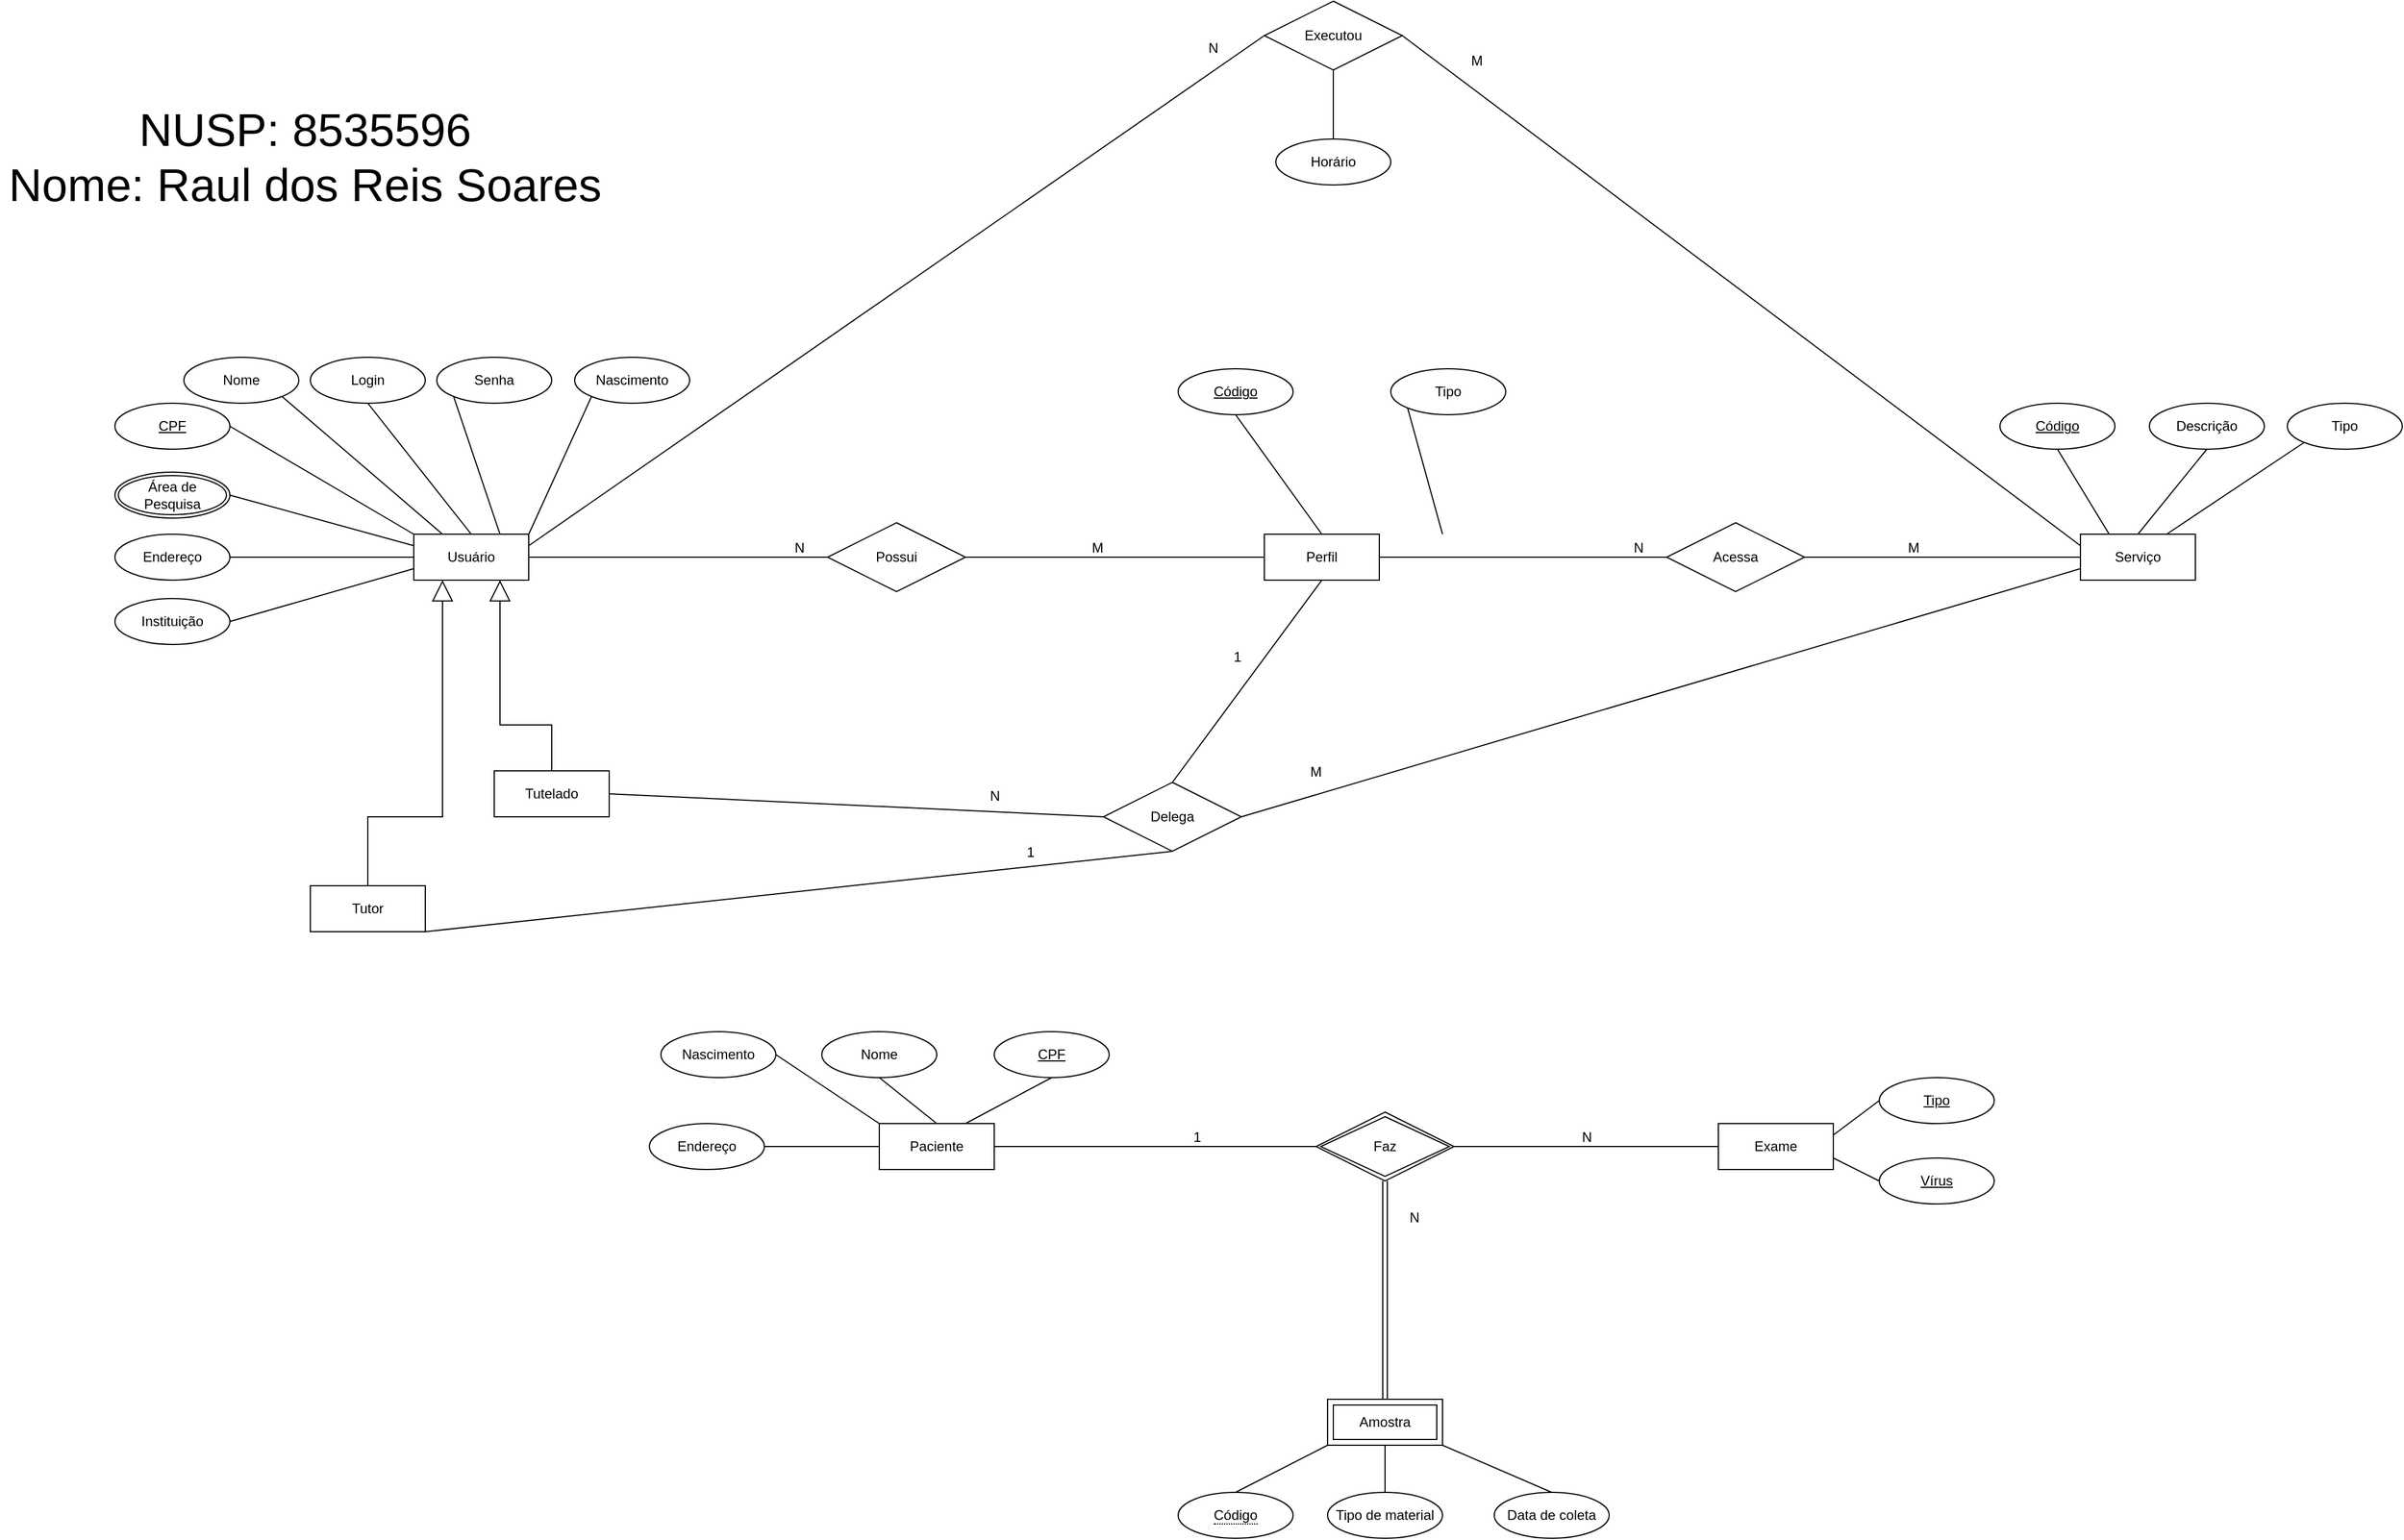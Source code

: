 <mxfile version="14.8.1" type="github">
  <diagram id="c7RSiAgEq7K3T1tGgwCF" name="Page-1">
    <mxGraphModel dx="534" dy="1702" grid="1" gridSize="10" guides="1" tooltips="1" connect="1" arrows="1" fold="1" page="1" pageScale="1" pageWidth="1169" pageHeight="827" math="0" shadow="0">
      <root>
        <mxCell id="0" />
        <mxCell id="1" parent="0" />
        <mxCell id="H4xNiST5xQG2xDy_QpK2-1" value="&lt;font style=&quot;font-size: 40px&quot;&gt;NUSP: 8535596&lt;br&gt;Nome: Raul dos Reis Soares&lt;/font&gt;" style="text;html=1;align=center;verticalAlign=middle;resizable=0;points=[];autosize=1;strokeColor=none;" parent="1" vertex="1">
          <mxGeometry y="40" width="530" height="50" as="geometry" />
        </mxCell>
        <mxCell id="64vifGtqwenx35H4uy4H-2" value="Usuário" style="whiteSpace=wrap;html=1;align=center;" parent="1" vertex="1">
          <mxGeometry x="360" y="394" width="100" height="40" as="geometry" />
        </mxCell>
        <mxCell id="64vifGtqwenx35H4uy4H-3" value="Senha" style="ellipse;whiteSpace=wrap;html=1;align=center;" parent="1" vertex="1">
          <mxGeometry x="380" y="240" width="100" height="40" as="geometry" />
        </mxCell>
        <mxCell id="64vifGtqwenx35H4uy4H-6" value="" style="endArrow=none;html=1;rounded=0;entryX=0;entryY=1;entryDx=0;entryDy=0;exitX=0.75;exitY=0;exitDx=0;exitDy=0;" parent="1" source="64vifGtqwenx35H4uy4H-2" target="64vifGtqwenx35H4uy4H-3" edge="1">
          <mxGeometry relative="1" as="geometry">
            <mxPoint x="670" y="453.41" as="sourcePoint" />
            <mxPoint x="830" y="453.41" as="targetPoint" />
          </mxGeometry>
        </mxCell>
        <mxCell id="64vifGtqwenx35H4uy4H-7" value="Nascimento" style="ellipse;whiteSpace=wrap;html=1;align=center;" parent="1" vertex="1">
          <mxGeometry x="500" y="240" width="100" height="40" as="geometry" />
        </mxCell>
        <mxCell id="64vifGtqwenx35H4uy4H-8" value="Login" style="ellipse;whiteSpace=wrap;html=1;align=center;" parent="1" vertex="1">
          <mxGeometry x="270" y="240" width="100" height="40" as="geometry" />
        </mxCell>
        <mxCell id="64vifGtqwenx35H4uy4H-9" value="CPF" style="ellipse;whiteSpace=wrap;html=1;align=center;fontStyle=4;" parent="1" vertex="1">
          <mxGeometry x="100" y="280" width="100" height="40" as="geometry" />
        </mxCell>
        <mxCell id="64vifGtqwenx35H4uy4H-10" value="Área de Pesquisa" style="ellipse;shape=doubleEllipse;margin=3;whiteSpace=wrap;html=1;align=center;" parent="1" vertex="1">
          <mxGeometry x="100" y="340" width="100" height="40" as="geometry" />
        </mxCell>
        <mxCell id="64vifGtqwenx35H4uy4H-11" value="Endereço" style="ellipse;whiteSpace=wrap;html=1;align=center;" parent="1" vertex="1">
          <mxGeometry x="100" y="394" width="100" height="40" as="geometry" />
        </mxCell>
        <mxCell id="64vifGtqwenx35H4uy4H-12" value="Instituição" style="ellipse;whiteSpace=wrap;html=1;align=center;" parent="1" vertex="1">
          <mxGeometry x="100" y="450" width="100" height="40" as="geometry" />
        </mxCell>
        <mxCell id="64vifGtqwenx35H4uy4H-13" value="Nome" style="ellipse;whiteSpace=wrap;html=1;align=center;" parent="1" vertex="1">
          <mxGeometry x="160" y="240" width="100" height="40" as="geometry" />
        </mxCell>
        <mxCell id="64vifGtqwenx35H4uy4H-14" value="" style="endArrow=none;html=1;rounded=0;entryX=0;entryY=1;entryDx=0;entryDy=0;exitX=1;exitY=0;exitDx=0;exitDy=0;" parent="1" source="64vifGtqwenx35H4uy4H-2" target="64vifGtqwenx35H4uy4H-7" edge="1">
          <mxGeometry relative="1" as="geometry">
            <mxPoint x="580" y="453.93" as="sourcePoint" />
            <mxPoint x="619.645" y="374.072" as="targetPoint" />
          </mxGeometry>
        </mxCell>
        <mxCell id="64vifGtqwenx35H4uy4H-15" value="" style="endArrow=none;html=1;rounded=0;entryX=0.5;entryY=1;entryDx=0;entryDy=0;exitX=0.5;exitY=0;exitDx=0;exitDy=0;" parent="1" source="64vifGtqwenx35H4uy4H-2" target="64vifGtqwenx35H4uy4H-8" edge="1">
          <mxGeometry relative="1" as="geometry">
            <mxPoint x="470" y="404" as="sourcePoint" />
            <mxPoint x="609.145" y="324.142" as="targetPoint" />
          </mxGeometry>
        </mxCell>
        <mxCell id="64vifGtqwenx35H4uy4H-16" value="" style="endArrow=none;html=1;rounded=0;entryX=1;entryY=1;entryDx=0;entryDy=0;exitX=0.25;exitY=0;exitDx=0;exitDy=0;" parent="1" source="64vifGtqwenx35H4uy4H-2" target="64vifGtqwenx35H4uy4H-13" edge="1">
          <mxGeometry relative="1" as="geometry">
            <mxPoint x="420" y="404" as="sourcePoint" />
            <mxPoint x="400" y="330" as="targetPoint" />
          </mxGeometry>
        </mxCell>
        <mxCell id="64vifGtqwenx35H4uy4H-17" value="" style="endArrow=none;html=1;rounded=0;entryX=1;entryY=0.5;entryDx=0;entryDy=0;exitX=0;exitY=0;exitDx=0;exitDy=0;" parent="1" source="64vifGtqwenx35H4uy4H-2" target="64vifGtqwenx35H4uy4H-9" edge="1">
          <mxGeometry relative="1" as="geometry">
            <mxPoint x="330" y="419.86" as="sourcePoint" />
            <mxPoint x="260.355" y="340.002" as="targetPoint" />
          </mxGeometry>
        </mxCell>
        <mxCell id="64vifGtqwenx35H4uy4H-18" value="" style="endArrow=none;html=1;rounded=0;entryX=1;entryY=0.5;entryDx=0;entryDy=0;exitX=0;exitY=0.25;exitDx=0;exitDy=0;" parent="1" source="64vifGtqwenx35H4uy4H-2" target="64vifGtqwenx35H4uy4H-10" edge="1">
          <mxGeometry relative="1" as="geometry">
            <mxPoint x="350" y="422" as="sourcePoint" />
            <mxPoint x="210" y="358" as="targetPoint" />
          </mxGeometry>
        </mxCell>
        <mxCell id="64vifGtqwenx35H4uy4H-19" value="" style="endArrow=none;html=1;rounded=0;entryX=1;entryY=0.5;entryDx=0;entryDy=0;exitX=0;exitY=0.5;exitDx=0;exitDy=0;" parent="1" source="64vifGtqwenx35H4uy4H-2" target="64vifGtqwenx35H4uy4H-11" edge="1">
          <mxGeometry relative="1" as="geometry">
            <mxPoint x="340" y="421" as="sourcePoint" />
            <mxPoint x="200" y="407" as="targetPoint" />
          </mxGeometry>
        </mxCell>
        <mxCell id="64vifGtqwenx35H4uy4H-20" value="" style="endArrow=none;html=1;rounded=0;entryX=1;entryY=0.5;entryDx=0;entryDy=0;exitX=0;exitY=0.75;exitDx=0;exitDy=0;" parent="1" source="64vifGtqwenx35H4uy4H-2" target="64vifGtqwenx35H4uy4H-12" edge="1">
          <mxGeometry relative="1" as="geometry">
            <mxPoint x="370" y="424" as="sourcePoint" />
            <mxPoint x="230" y="464" as="targetPoint" />
          </mxGeometry>
        </mxCell>
        <mxCell id="64vifGtqwenx35H4uy4H-21" value="Possui" style="shape=rhombus;perimeter=rhombusPerimeter;whiteSpace=wrap;html=1;align=center;" parent="1" vertex="1">
          <mxGeometry x="720" y="384" width="120" height="60" as="geometry" />
        </mxCell>
        <mxCell id="64vifGtqwenx35H4uy4H-33" value="" style="endArrow=none;html=1;rounded=0;entryX=0;entryY=0.5;entryDx=0;entryDy=0;exitX=1;exitY=0.5;exitDx=0;exitDy=0;" parent="1" source="64vifGtqwenx35H4uy4H-2" target="64vifGtqwenx35H4uy4H-21" edge="1">
          <mxGeometry relative="1" as="geometry">
            <mxPoint x="505" y="410" as="sourcePoint" />
            <mxPoint x="665" y="410" as="targetPoint" />
          </mxGeometry>
        </mxCell>
        <mxCell id="64vifGtqwenx35H4uy4H-34" value="N" style="resizable=0;html=1;align=right;verticalAlign=bottom;" parent="64vifGtqwenx35H4uy4H-33" connectable="0" vertex="1">
          <mxGeometry x="1" relative="1" as="geometry">
            <mxPoint x="-20" as="offset" />
          </mxGeometry>
        </mxCell>
        <mxCell id="64vifGtqwenx35H4uy4H-36" value="Perfil" style="whiteSpace=wrap;html=1;align=center;" parent="1" vertex="1">
          <mxGeometry x="1100" y="394" width="100" height="40" as="geometry" />
        </mxCell>
        <mxCell id="64vifGtqwenx35H4uy4H-37" value="" style="endArrow=none;html=1;rounded=0;entryX=0;entryY=0.5;entryDx=0;entryDy=0;exitX=1;exitY=0.5;exitDx=0;exitDy=0;" parent="1" source="64vifGtqwenx35H4uy4H-21" target="64vifGtqwenx35H4uy4H-36" edge="1">
          <mxGeometry relative="1" as="geometry">
            <mxPoint x="850" y="474" as="sourcePoint" />
            <mxPoint x="1110" y="474" as="targetPoint" />
          </mxGeometry>
        </mxCell>
        <mxCell id="64vifGtqwenx35H4uy4H-38" value="M" style="resizable=0;html=1;align=right;verticalAlign=bottom;" parent="64vifGtqwenx35H4uy4H-37" connectable="0" vertex="1">
          <mxGeometry x="1" relative="1" as="geometry">
            <mxPoint x="-140" as="offset" />
          </mxGeometry>
        </mxCell>
        <mxCell id="64vifGtqwenx35H4uy4H-39" value="Código" style="ellipse;whiteSpace=wrap;html=1;align=center;fontStyle=4;" parent="1" vertex="1">
          <mxGeometry x="1025" y="250" width="100" height="40" as="geometry" />
        </mxCell>
        <mxCell id="64vifGtqwenx35H4uy4H-40" value="" style="endArrow=none;html=1;rounded=0;entryX=0.5;entryY=1;entryDx=0;entryDy=0;exitX=0.5;exitY=0;exitDx=0;exitDy=0;" parent="1" source="64vifGtqwenx35H4uy4H-36" target="64vifGtqwenx35H4uy4H-39" edge="1">
          <mxGeometry relative="1" as="geometry">
            <mxPoint x="1070" y="380" as="sourcePoint" />
            <mxPoint x="1230" y="380" as="targetPoint" />
          </mxGeometry>
        </mxCell>
        <mxCell id="64vifGtqwenx35H4uy4H-41" value="Acessa" style="shape=rhombus;perimeter=rhombusPerimeter;whiteSpace=wrap;html=1;align=center;" parent="1" vertex="1">
          <mxGeometry x="1450" y="384" width="120" height="60" as="geometry" />
        </mxCell>
        <mxCell id="64vifGtqwenx35H4uy4H-42" value="" style="endArrow=none;html=1;rounded=0;entryX=0;entryY=0.5;entryDx=0;entryDy=0;exitX=1;exitY=0.5;exitDx=0;exitDy=0;" parent="1" source="64vifGtqwenx35H4uy4H-36" target="64vifGtqwenx35H4uy4H-41" edge="1">
          <mxGeometry relative="1" as="geometry">
            <mxPoint x="1260" y="490" as="sourcePoint" />
            <mxPoint x="1520" y="490" as="targetPoint" />
          </mxGeometry>
        </mxCell>
        <mxCell id="64vifGtqwenx35H4uy4H-43" value="N" style="resizable=0;html=1;align=right;verticalAlign=bottom;" parent="64vifGtqwenx35H4uy4H-42" connectable="0" vertex="1">
          <mxGeometry x="1" relative="1" as="geometry">
            <mxPoint x="-20" as="offset" />
          </mxGeometry>
        </mxCell>
        <mxCell id="64vifGtqwenx35H4uy4H-44" value="" style="endArrow=none;html=1;rounded=0;exitX=1;exitY=0.5;exitDx=0;exitDy=0;" parent="1" source="64vifGtqwenx35H4uy4H-41" target="64vifGtqwenx35H4uy4H-46" edge="1">
          <mxGeometry relative="1" as="geometry">
            <mxPoint x="1610" y="434" as="sourcePoint" />
            <mxPoint x="1640" y="520" as="targetPoint" />
          </mxGeometry>
        </mxCell>
        <mxCell id="64vifGtqwenx35H4uy4H-45" value="M" style="resizable=0;html=1;align=right;verticalAlign=bottom;" parent="64vifGtqwenx35H4uy4H-44" connectable="0" vertex="1">
          <mxGeometry x="1" relative="1" as="geometry">
            <mxPoint x="-140" as="offset" />
          </mxGeometry>
        </mxCell>
        <mxCell id="64vifGtqwenx35H4uy4H-46" value="Serviço" style="whiteSpace=wrap;html=1;align=center;" parent="1" vertex="1">
          <mxGeometry x="1810.0" y="394" width="100" height="40" as="geometry" />
        </mxCell>
        <mxCell id="64vifGtqwenx35H4uy4H-47" value="Código" style="ellipse;whiteSpace=wrap;html=1;align=center;fontStyle=4;" parent="1" vertex="1">
          <mxGeometry x="1740" y="280" width="100" height="40" as="geometry" />
        </mxCell>
        <mxCell id="64vifGtqwenx35H4uy4H-51" value="Descrição" style="ellipse;whiteSpace=wrap;html=1;align=center;" parent="1" vertex="1">
          <mxGeometry x="1870" y="280" width="100" height="40" as="geometry" />
        </mxCell>
        <mxCell id="64vifGtqwenx35H4uy4H-52" value="Tipo" style="ellipse;whiteSpace=wrap;html=1;align=center;" parent="1" vertex="1">
          <mxGeometry x="1990" y="280" width="100" height="40" as="geometry" />
        </mxCell>
        <mxCell id="64vifGtqwenx35H4uy4H-53" value="" style="endArrow=none;html=1;rounded=0;exitX=0.5;exitY=1;exitDx=0;exitDy=0;entryX=0.25;entryY=0;entryDx=0;entryDy=0;" parent="1" source="64vifGtqwenx35H4uy4H-47" target="64vifGtqwenx35H4uy4H-46" edge="1">
          <mxGeometry relative="1" as="geometry">
            <mxPoint x="1730" y="290" as="sourcePoint" />
            <mxPoint x="1890" y="290" as="targetPoint" />
          </mxGeometry>
        </mxCell>
        <mxCell id="64vifGtqwenx35H4uy4H-54" value="" style="endArrow=none;html=1;rounded=0;exitX=0.5;exitY=1;exitDx=0;exitDy=0;entryX=0.5;entryY=0;entryDx=0;entryDy=0;" parent="1" source="64vifGtqwenx35H4uy4H-51" target="64vifGtqwenx35H4uy4H-46" edge="1">
          <mxGeometry relative="1" as="geometry">
            <mxPoint x="1910" y="340" as="sourcePoint" />
            <mxPoint x="2015.0" y="414" as="targetPoint" />
          </mxGeometry>
        </mxCell>
        <mxCell id="64vifGtqwenx35H4uy4H-55" value="" style="endArrow=none;html=1;rounded=0;exitX=0;exitY=1;exitDx=0;exitDy=0;entryX=0.75;entryY=0;entryDx=0;entryDy=0;" parent="1" source="64vifGtqwenx35H4uy4H-52" target="64vifGtqwenx35H4uy4H-46" edge="1">
          <mxGeometry relative="1" as="geometry">
            <mxPoint x="1980" y="340" as="sourcePoint" />
            <mxPoint x="1980.0" y="414" as="targetPoint" />
          </mxGeometry>
        </mxCell>
        <mxCell id="64vifGtqwenx35H4uy4H-56" value="Executou" style="shape=rhombus;perimeter=rhombusPerimeter;whiteSpace=wrap;html=1;align=center;" parent="1" vertex="1">
          <mxGeometry x="1100" y="-70" width="120" height="60" as="geometry" />
        </mxCell>
        <mxCell id="64vifGtqwenx35H4uy4H-58" value="" style="endArrow=none;html=1;rounded=0;entryX=0;entryY=0.5;entryDx=0;entryDy=0;exitX=1;exitY=0.25;exitDx=0;exitDy=0;" parent="1" source="64vifGtqwenx35H4uy4H-2" target="64vifGtqwenx35H4uy4H-56" edge="1">
          <mxGeometry relative="1" as="geometry">
            <mxPoint x="700.0" y="649.41" as="sourcePoint" />
            <mxPoint x="960.0" y="649.41" as="targetPoint" />
          </mxGeometry>
        </mxCell>
        <mxCell id="64vifGtqwenx35H4uy4H-59" value="N" style="resizable=0;html=1;align=right;verticalAlign=bottom;" parent="64vifGtqwenx35H4uy4H-58" connectable="0" vertex="1">
          <mxGeometry x="1" relative="1" as="geometry">
            <mxPoint x="-40" y="20" as="offset" />
          </mxGeometry>
        </mxCell>
        <mxCell id="64vifGtqwenx35H4uy4H-60" value="" style="endArrow=none;html=1;rounded=0;entryX=0;entryY=0.25;entryDx=0;entryDy=0;exitX=1;exitY=0.5;exitDx=0;exitDy=0;" parent="1" source="64vifGtqwenx35H4uy4H-56" target="64vifGtqwenx35H4uy4H-46" edge="1">
          <mxGeometry relative="1" as="geometry">
            <mxPoint x="1330.0" y="659.41" as="sourcePoint" />
            <mxPoint x="1590.0" y="659.41" as="targetPoint" />
          </mxGeometry>
        </mxCell>
        <mxCell id="64vifGtqwenx35H4uy4H-61" value="M" style="resizable=0;html=1;align=right;verticalAlign=bottom;" parent="64vifGtqwenx35H4uy4H-60" connectable="0" vertex="1">
          <mxGeometry x="1" relative="1" as="geometry">
            <mxPoint x="-520" y="-414" as="offset" />
          </mxGeometry>
        </mxCell>
        <mxCell id="64vifGtqwenx35H4uy4H-64" value="Horário" style="ellipse;whiteSpace=wrap;html=1;align=center;" parent="1" vertex="1">
          <mxGeometry x="1110" y="50" width="100" height="40" as="geometry" />
        </mxCell>
        <mxCell id="64vifGtqwenx35H4uy4H-65" value="" style="endArrow=none;html=1;rounded=0;exitX=0.5;exitY=1;exitDx=0;exitDy=0;entryX=0.5;entryY=0;entryDx=0;entryDy=0;" parent="1" source="64vifGtqwenx35H4uy4H-56" target="64vifGtqwenx35H4uy4H-64" edge="1">
          <mxGeometry relative="1" as="geometry">
            <mxPoint x="1260" y="887.1" as="sourcePoint" />
            <mxPoint x="1420" y="887.1" as="targetPoint" />
          </mxGeometry>
        </mxCell>
        <mxCell id="64vifGtqwenx35H4uy4H-66" value="Paciente" style="whiteSpace=wrap;html=1;align=center;" parent="1" vertex="1">
          <mxGeometry x="765" y="907" width="100" height="40" as="geometry" />
        </mxCell>
        <mxCell id="64vifGtqwenx35H4uy4H-67" value="CPF" style="ellipse;whiteSpace=wrap;html=1;align=center;fontStyle=4;" parent="1" vertex="1">
          <mxGeometry x="865" y="827" width="100" height="40" as="geometry" />
        </mxCell>
        <mxCell id="64vifGtqwenx35H4uy4H-68" value="Nome" style="ellipse;whiteSpace=wrap;html=1;align=center;" parent="1" vertex="1">
          <mxGeometry x="715" y="827" width="100" height="40" as="geometry" />
        </mxCell>
        <mxCell id="64vifGtqwenx35H4uy4H-69" value="Nascimento" style="ellipse;whiteSpace=wrap;html=1;align=center;" parent="1" vertex="1">
          <mxGeometry x="575" y="827" width="100" height="40" as="geometry" />
        </mxCell>
        <mxCell id="64vifGtqwenx35H4uy4H-70" value="Endereço" style="ellipse;whiteSpace=wrap;html=1;align=center;" parent="1" vertex="1">
          <mxGeometry x="565" y="907" width="100" height="40" as="geometry" />
        </mxCell>
        <mxCell id="64vifGtqwenx35H4uy4H-71" value="" style="endArrow=none;html=1;rounded=0;entryX=0.5;entryY=1;entryDx=0;entryDy=0;exitX=0.75;exitY=0;exitDx=0;exitDy=0;" parent="1" source="64vifGtqwenx35H4uy4H-66" target="64vifGtqwenx35H4uy4H-67" edge="1">
          <mxGeometry relative="1" as="geometry">
            <mxPoint x="955" y="947" as="sourcePoint" />
            <mxPoint x="1115" y="947" as="targetPoint" />
          </mxGeometry>
        </mxCell>
        <mxCell id="64vifGtqwenx35H4uy4H-72" value="" style="endArrow=none;html=1;rounded=0;entryX=0.5;entryY=1;entryDx=0;entryDy=0;exitX=0.5;exitY=0;exitDx=0;exitDy=0;" parent="1" source="64vifGtqwenx35H4uy4H-66" target="64vifGtqwenx35H4uy4H-68" edge="1">
          <mxGeometry relative="1" as="geometry">
            <mxPoint x="850" y="917" as="sourcePoint" />
            <mxPoint x="925" y="877" as="targetPoint" />
          </mxGeometry>
        </mxCell>
        <mxCell id="64vifGtqwenx35H4uy4H-73" value="" style="endArrow=none;html=1;rounded=0;entryX=1;entryY=0.5;entryDx=0;entryDy=0;exitX=0;exitY=0;exitDx=0;exitDy=0;" parent="1" source="64vifGtqwenx35H4uy4H-66" target="64vifGtqwenx35H4uy4H-69" edge="1">
          <mxGeometry relative="1" as="geometry">
            <mxPoint x="735" y="907" as="sourcePoint" />
            <mxPoint x="685" y="867" as="targetPoint" />
          </mxGeometry>
        </mxCell>
        <mxCell id="64vifGtqwenx35H4uy4H-74" value="" style="endArrow=none;html=1;rounded=0;entryX=1;entryY=0.5;entryDx=0;entryDy=0;exitX=0;exitY=0.5;exitDx=0;exitDy=0;" parent="1" source="64vifGtqwenx35H4uy4H-66" target="64vifGtqwenx35H4uy4H-70" edge="1">
          <mxGeometry relative="1" as="geometry">
            <mxPoint x="745" y="957" as="sourcePoint" />
            <mxPoint x="655" y="897" as="targetPoint" />
          </mxGeometry>
        </mxCell>
        <mxCell id="64vifGtqwenx35H4uy4H-75" value="Faz" style="shape=rhombus;double=1;perimeter=rhombusPerimeter;whiteSpace=wrap;html=1;align=center;" parent="1" vertex="1">
          <mxGeometry x="1145" y="897" width="120" height="60" as="geometry" />
        </mxCell>
        <mxCell id="64vifGtqwenx35H4uy4H-76" value="Exame" style="whiteSpace=wrap;html=1;align=center;" parent="1" vertex="1">
          <mxGeometry x="1495" y="907" width="100" height="40" as="geometry" />
        </mxCell>
        <mxCell id="64vifGtqwenx35H4uy4H-77" value="Vírus" style="ellipse;whiteSpace=wrap;html=1;align=center;fontStyle=4;" parent="1" vertex="1">
          <mxGeometry x="1635" y="937" width="100" height="40" as="geometry" />
        </mxCell>
        <mxCell id="64vifGtqwenx35H4uy4H-78" value="Tipo" style="ellipse;whiteSpace=wrap;html=1;align=center;fontStyle=4;" parent="1" vertex="1">
          <mxGeometry x="1635" y="867" width="100" height="40" as="geometry" />
        </mxCell>
        <mxCell id="64vifGtqwenx35H4uy4H-79" value="" style="endArrow=none;html=1;rounded=0;entryX=0;entryY=0.5;entryDx=0;entryDy=0;exitX=1;exitY=0.25;exitDx=0;exitDy=0;" parent="1" source="64vifGtqwenx35H4uy4H-76" target="64vifGtqwenx35H4uy4H-78" edge="1">
          <mxGeometry relative="1" as="geometry">
            <mxPoint x="1345" y="867" as="sourcePoint" />
            <mxPoint x="1505" y="867" as="targetPoint" />
          </mxGeometry>
        </mxCell>
        <mxCell id="64vifGtqwenx35H4uy4H-80" value="" style="endArrow=none;html=1;rounded=0;entryX=0;entryY=0.5;entryDx=0;entryDy=0;exitX=1;exitY=0.75;exitDx=0;exitDy=0;" parent="1" source="64vifGtqwenx35H4uy4H-76" target="64vifGtqwenx35H4uy4H-77" edge="1">
          <mxGeometry relative="1" as="geometry">
            <mxPoint x="1525" y="1047" as="sourcePoint" />
            <mxPoint x="1565" y="1017" as="targetPoint" />
          </mxGeometry>
        </mxCell>
        <mxCell id="64vifGtqwenx35H4uy4H-83" value="" style="endArrow=none;html=1;rounded=0;entryX=0;entryY=0.5;entryDx=0;entryDy=0;exitX=1;exitY=0.5;exitDx=0;exitDy=0;" parent="1" source="64vifGtqwenx35H4uy4H-66" target="64vifGtqwenx35H4uy4H-75" edge="1">
          <mxGeometry relative="1" as="geometry">
            <mxPoint x="920" y="926.5" as="sourcePoint" />
            <mxPoint x="1080" y="926.5" as="targetPoint" />
          </mxGeometry>
        </mxCell>
        <mxCell id="64vifGtqwenx35H4uy4H-84" value="1" style="resizable=0;html=1;align=right;verticalAlign=bottom;" parent="64vifGtqwenx35H4uy4H-83" connectable="0" vertex="1">
          <mxGeometry x="1" relative="1" as="geometry">
            <mxPoint x="-100" as="offset" />
          </mxGeometry>
        </mxCell>
        <mxCell id="64vifGtqwenx35H4uy4H-85" value="" style="endArrow=none;html=1;rounded=0;entryX=0;entryY=0.5;entryDx=0;entryDy=0;exitX=1;exitY=0.5;exitDx=0;exitDy=0;" parent="1" source="64vifGtqwenx35H4uy4H-75" target="64vifGtqwenx35H4uy4H-76" edge="1">
          <mxGeometry relative="1" as="geometry">
            <mxPoint x="1285" y="926.66" as="sourcePoint" />
            <mxPoint x="1445" y="926.66" as="targetPoint" />
          </mxGeometry>
        </mxCell>
        <mxCell id="64vifGtqwenx35H4uy4H-86" value="N" style="resizable=0;html=1;align=right;verticalAlign=bottom;" parent="64vifGtqwenx35H4uy4H-85" connectable="0" vertex="1">
          <mxGeometry x="1" relative="1" as="geometry">
            <mxPoint x="-110" as="offset" />
          </mxGeometry>
        </mxCell>
        <mxCell id="64vifGtqwenx35H4uy4H-87" value="" style="shape=link;html=1;rounded=0;entryX=0.5;entryY=0;entryDx=0;entryDy=0;exitX=0.5;exitY=1;exitDx=0;exitDy=0;" parent="1" source="64vifGtqwenx35H4uy4H-75" target="64vifGtqwenx35H4uy4H-89" edge="1">
          <mxGeometry relative="1" as="geometry">
            <mxPoint x="855" y="1037" as="sourcePoint" />
            <mxPoint x="1015" y="1037" as="targetPoint" />
          </mxGeometry>
        </mxCell>
        <mxCell id="64vifGtqwenx35H4uy4H-88" value="N" style="resizable=0;html=1;align=right;verticalAlign=bottom;" parent="64vifGtqwenx35H4uy4H-87" connectable="0" vertex="1">
          <mxGeometry x="1" relative="1" as="geometry">
            <mxPoint x="30" y="-150" as="offset" />
          </mxGeometry>
        </mxCell>
        <mxCell id="64vifGtqwenx35H4uy4H-89" value="Amostra" style="shape=ext;margin=3;double=1;whiteSpace=wrap;html=1;align=center;" parent="1" vertex="1">
          <mxGeometry x="1155" y="1147" width="100" height="40" as="geometry" />
        </mxCell>
        <mxCell id="64vifGtqwenx35H4uy4H-90" value="&lt;span style=&quot;border-bottom: 1px dotted&quot;&gt;Código&lt;/span&gt;" style="ellipse;whiteSpace=wrap;html=1;align=center;" parent="1" vertex="1">
          <mxGeometry x="1025" y="1228" width="100" height="40" as="geometry" />
        </mxCell>
        <mxCell id="64vifGtqwenx35H4uy4H-91" value="Tipo de material" style="ellipse;whiteSpace=wrap;html=1;align=center;" parent="1" vertex="1">
          <mxGeometry x="1155" y="1228" width="100" height="40" as="geometry" />
        </mxCell>
        <mxCell id="64vifGtqwenx35H4uy4H-92" value="Data de coleta" style="ellipse;whiteSpace=wrap;html=1;align=center;" parent="1" vertex="1">
          <mxGeometry x="1300" y="1228" width="100" height="40" as="geometry" />
        </mxCell>
        <mxCell id="64vifGtqwenx35H4uy4H-93" value="" style="endArrow=none;html=1;rounded=0;entryX=0;entryY=1;entryDx=0;entryDy=0;exitX=0.5;exitY=0;exitDx=0;exitDy=0;" parent="1" source="64vifGtqwenx35H4uy4H-90" target="64vifGtqwenx35H4uy4H-89" edge="1">
          <mxGeometry relative="1" as="geometry">
            <mxPoint x="905" y="1097" as="sourcePoint" />
            <mxPoint x="1065" y="1097" as="targetPoint" />
          </mxGeometry>
        </mxCell>
        <mxCell id="64vifGtqwenx35H4uy4H-94" value="" style="endArrow=none;html=1;rounded=0;entryX=0.5;entryY=1;entryDx=0;entryDy=0;exitX=0.5;exitY=0;exitDx=0;exitDy=0;" parent="1" source="64vifGtqwenx35H4uy4H-91" target="64vifGtqwenx35H4uy4H-89" edge="1">
          <mxGeometry relative="1" as="geometry">
            <mxPoint x="1085" y="1238" as="sourcePoint" />
            <mxPoint x="1165" y="1197.0" as="targetPoint" />
          </mxGeometry>
        </mxCell>
        <mxCell id="64vifGtqwenx35H4uy4H-95" value="" style="endArrow=none;html=1;rounded=0;entryX=1;entryY=1;entryDx=0;entryDy=0;exitX=0.5;exitY=0;exitDx=0;exitDy=0;" parent="1" source="64vifGtqwenx35H4uy4H-92" target="64vifGtqwenx35H4uy4H-89" edge="1">
          <mxGeometry relative="1" as="geometry">
            <mxPoint x="1345" y="1198" as="sourcePoint" />
            <mxPoint x="1345" y="1157.0" as="targetPoint" />
          </mxGeometry>
        </mxCell>
        <mxCell id="HXB0dRbDovOkVUzspecU-1" value="" style="endArrow=block;endSize=16;endFill=0;html=1;entryX=0.25;entryY=1;entryDx=0;entryDy=0;rounded=0;exitX=0.5;exitY=0;exitDx=0;exitDy=0;" parent="1" source="HXB0dRbDovOkVUzspecU-2" target="64vifGtqwenx35H4uy4H-2" edge="1">
          <mxGeometry x="0.375" y="-20" width="160" relative="1" as="geometry">
            <mxPoint x="320" y="680" as="sourcePoint" />
            <mxPoint x="410" y="450" as="targetPoint" />
            <Array as="points">
              <mxPoint x="320" y="640" />
              <mxPoint x="385" y="640" />
            </Array>
            <mxPoint as="offset" />
          </mxGeometry>
        </mxCell>
        <mxCell id="HXB0dRbDovOkVUzspecU-2" value="Tutor" style="whiteSpace=wrap;html=1;align=center;" parent="1" vertex="1">
          <mxGeometry x="270" y="700" width="100" height="40" as="geometry" />
        </mxCell>
        <mxCell id="HXB0dRbDovOkVUzspecU-3" value="Tutelado" style="whiteSpace=wrap;html=1;align=center;" parent="1" vertex="1">
          <mxGeometry x="430" y="600" width="100" height="40" as="geometry" />
        </mxCell>
        <mxCell id="HXB0dRbDovOkVUzspecU-4" value="" style="endArrow=block;endSize=16;endFill=0;html=1;entryX=0.75;entryY=1;entryDx=0;entryDy=0;rounded=0;exitX=0.5;exitY=0;exitDx=0;exitDy=0;" parent="1" source="HXB0dRbDovOkVUzspecU-3" target="64vifGtqwenx35H4uy4H-2" edge="1">
          <mxGeometry x="0.375" y="-20" width="160" relative="1" as="geometry">
            <mxPoint x="375" y="706" as="sourcePoint" />
            <mxPoint x="440" y="460" as="targetPoint" />
            <Array as="points">
              <mxPoint x="480" y="560" />
              <mxPoint x="435" y="560" />
            </Array>
            <mxPoint as="offset" />
          </mxGeometry>
        </mxCell>
        <mxCell id="HXB0dRbDovOkVUzspecU-5" value="Delega" style="shape=rhombus;perimeter=rhombusPerimeter;whiteSpace=wrap;html=1;align=center;" parent="1" vertex="1">
          <mxGeometry x="960" y="610" width="120" height="60" as="geometry" />
        </mxCell>
        <mxCell id="HXB0dRbDovOkVUzspecU-6" value="" style="endArrow=none;html=1;rounded=0;exitX=1;exitY=1;exitDx=0;exitDy=0;entryX=0.5;entryY=1;entryDx=0;entryDy=0;" parent="1" source="HXB0dRbDovOkVUzspecU-2" target="HXB0dRbDovOkVUzspecU-5" edge="1">
          <mxGeometry relative="1" as="geometry">
            <mxPoint x="740" y="660" as="sourcePoint" />
            <mxPoint x="900" y="660" as="targetPoint" />
          </mxGeometry>
        </mxCell>
        <mxCell id="HXB0dRbDovOkVUzspecU-7" value="1" style="resizable=0;html=1;align=right;verticalAlign=bottom;" parent="HXB0dRbDovOkVUzspecU-6" connectable="0" vertex="1">
          <mxGeometry x="1" relative="1" as="geometry">
            <mxPoint x="-120" y="10" as="offset" />
          </mxGeometry>
        </mxCell>
        <mxCell id="HXB0dRbDovOkVUzspecU-8" value="" style="endArrow=none;html=1;rounded=0;exitX=1;exitY=0.5;exitDx=0;exitDy=0;entryX=0;entryY=0.5;entryDx=0;entryDy=0;" parent="1" source="HXB0dRbDovOkVUzspecU-3" target="HXB0dRbDovOkVUzspecU-5" edge="1">
          <mxGeometry relative="1" as="geometry">
            <mxPoint x="600" y="619.58" as="sourcePoint" />
            <mxPoint x="760" y="619.58" as="targetPoint" />
          </mxGeometry>
        </mxCell>
        <mxCell id="HXB0dRbDovOkVUzspecU-9" value="N" style="resizable=0;html=1;align=right;verticalAlign=bottom;" parent="HXB0dRbDovOkVUzspecU-8" connectable="0" vertex="1">
          <mxGeometry x="1" relative="1" as="geometry">
            <mxPoint x="-90" y="-10" as="offset" />
          </mxGeometry>
        </mxCell>
        <mxCell id="HXB0dRbDovOkVUzspecU-10" value="" style="endArrow=none;html=1;rounded=0;exitX=0.5;exitY=0;exitDx=0;exitDy=0;entryX=0.5;entryY=1;entryDx=0;entryDy=0;" parent="1" source="HXB0dRbDovOkVUzspecU-5" target="64vifGtqwenx35H4uy4H-36" edge="1">
          <mxGeometry relative="1" as="geometry">
            <mxPoint x="845" y="770" as="sourcePoint" />
            <mxPoint x="1495" y="700" as="targetPoint" />
          </mxGeometry>
        </mxCell>
        <mxCell id="HXB0dRbDovOkVUzspecU-11" value="1" style="resizable=0;html=1;align=right;verticalAlign=bottom;" parent="HXB0dRbDovOkVUzspecU-10" connectable="0" vertex="1">
          <mxGeometry x="1" relative="1" as="geometry">
            <mxPoint x="-70" y="76" as="offset" />
          </mxGeometry>
        </mxCell>
        <mxCell id="HXB0dRbDovOkVUzspecU-12" value="" style="endArrow=none;html=1;rounded=0;exitX=1;exitY=0.5;exitDx=0;exitDy=0;entryX=0;entryY=0.75;entryDx=0;entryDy=0;" parent="1" source="HXB0dRbDovOkVUzspecU-5" target="64vifGtqwenx35H4uy4H-46" edge="1">
          <mxGeometry relative="1" as="geometry">
            <mxPoint x="1220" y="660" as="sourcePoint" />
            <mxPoint x="1460.0" y="660" as="targetPoint" />
          </mxGeometry>
        </mxCell>
        <mxCell id="HXB0dRbDovOkVUzspecU-13" value="M" style="resizable=0;html=1;align=right;verticalAlign=bottom;" parent="HXB0dRbDovOkVUzspecU-12" connectable="0" vertex="1">
          <mxGeometry x="1" relative="1" as="geometry">
            <mxPoint x="-660" y="186" as="offset" />
          </mxGeometry>
        </mxCell>
        <mxCell id="PoCe78CS7dT7vdUy4nnT-1" value="Tipo" style="ellipse;whiteSpace=wrap;html=1;align=center;" vertex="1" parent="1">
          <mxGeometry x="1210" y="250" width="100" height="40" as="geometry" />
        </mxCell>
        <mxCell id="PoCe78CS7dT7vdUy4nnT-2" value="" style="endArrow=none;html=1;rounded=0;entryX=0;entryY=1;entryDx=0;entryDy=0;exitX=0.5;exitY=0;exitDx=0;exitDy=0;" edge="1" parent="1" target="PoCe78CS7dT7vdUy4nnT-1">
          <mxGeometry relative="1" as="geometry">
            <mxPoint x="1255.0" y="394" as="sourcePoint" />
            <mxPoint x="1180.0" y="290" as="targetPoint" />
          </mxGeometry>
        </mxCell>
      </root>
    </mxGraphModel>
  </diagram>
</mxfile>
